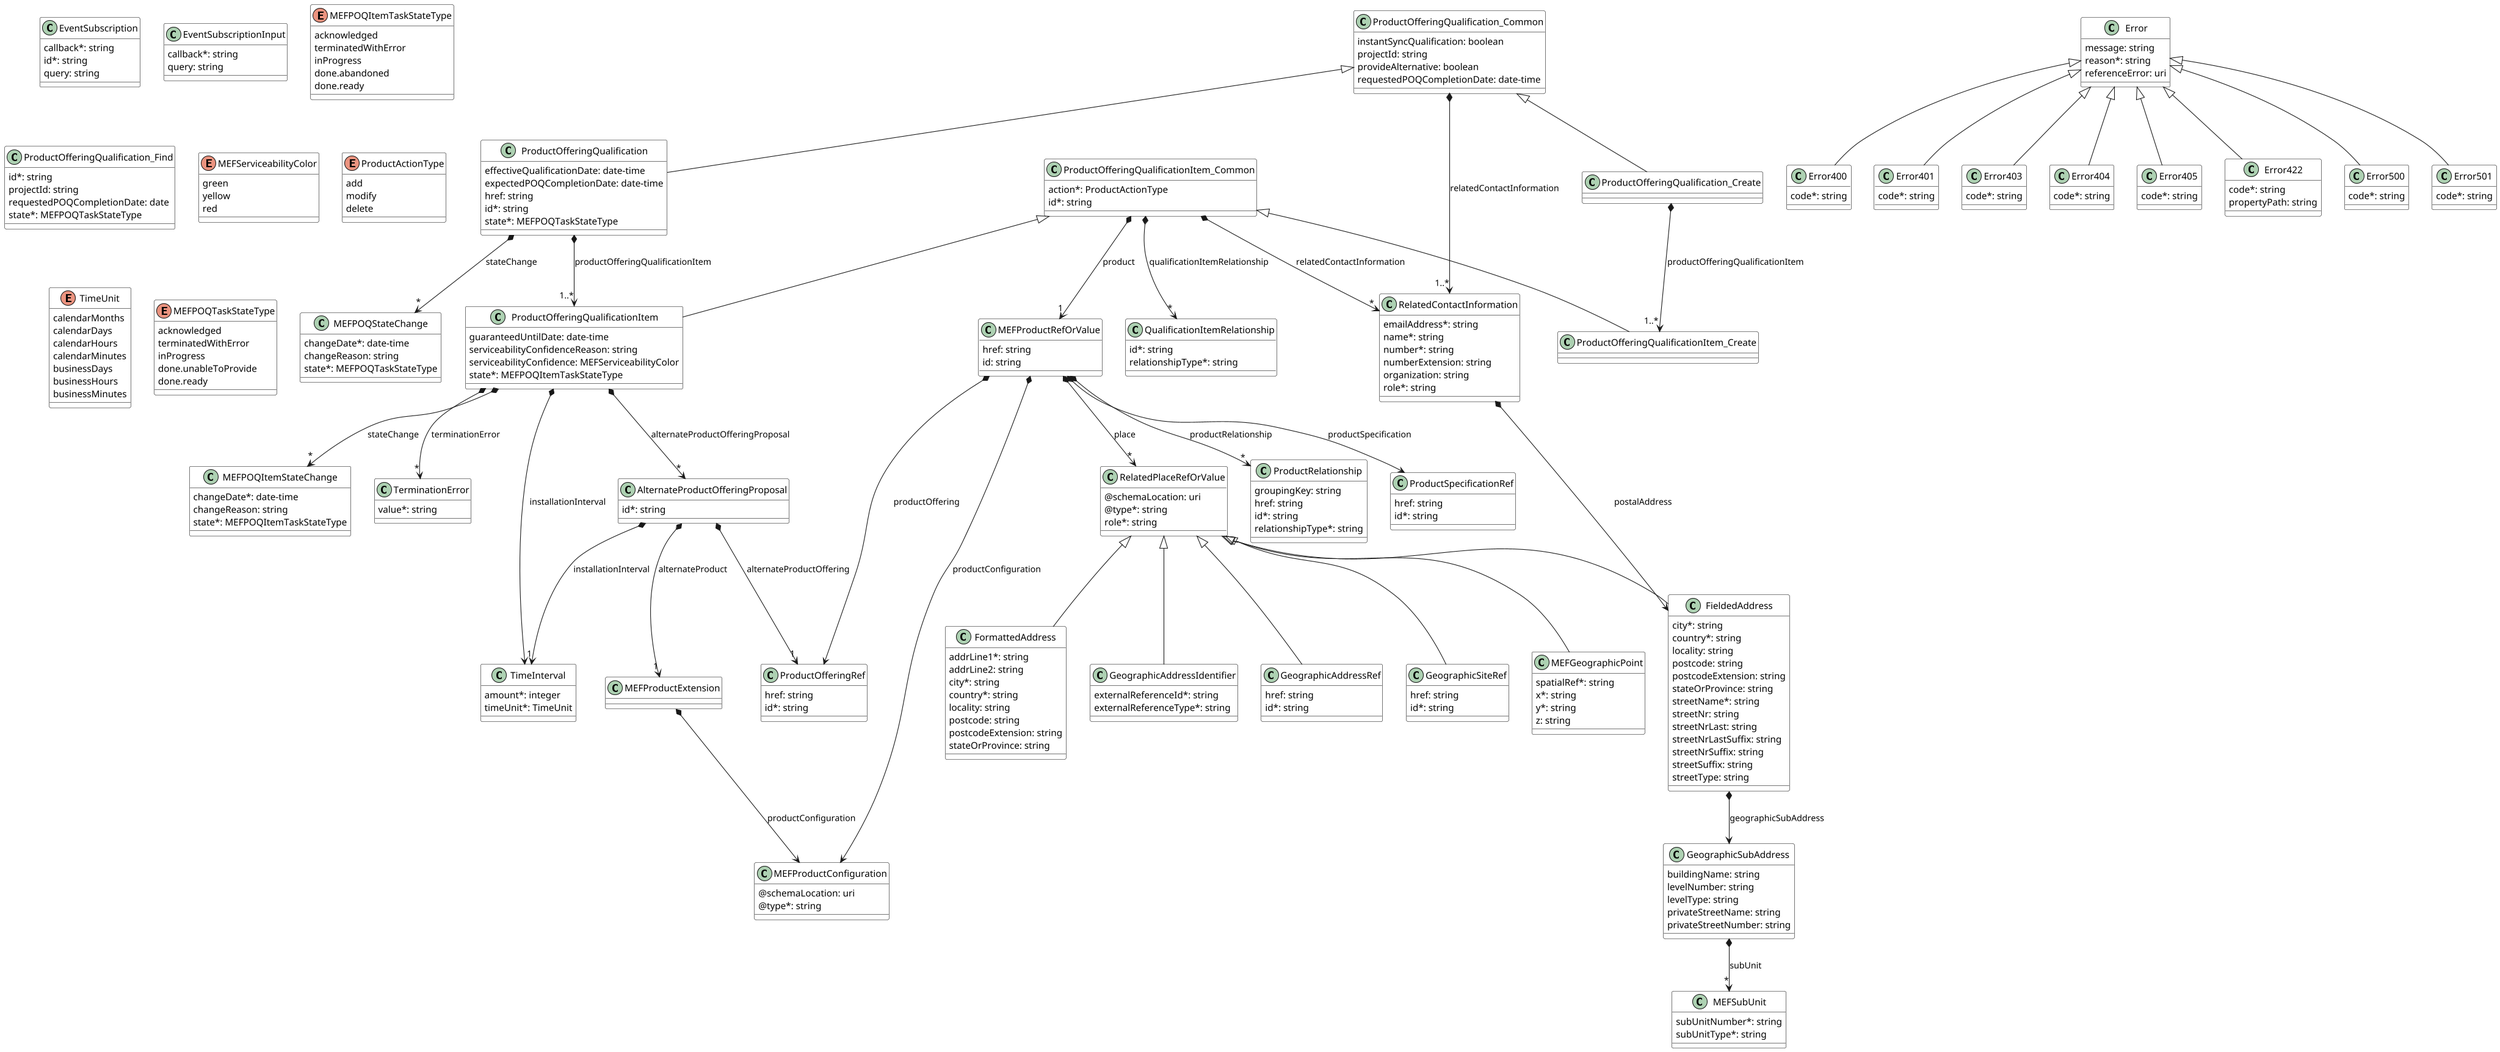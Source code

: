 @startuml
skinparam {
    ClassBackgroundColor White
    ClassBorderColor Black
}
scale 4096 width
class AlternateProductOfferingProposal {

    id*: string 
}

AlternateProductOfferingProposal *-->"1" MEFProductExtension : alternateProduct
AlternateProductOfferingProposal *-->"1" ProductOfferingRef : alternateProductOffering
AlternateProductOfferingProposal *-->"1" TimeInterval : installationInterval


class Error400 {

    code*: string 
}
Error <|-- Error400



class Error401 {

    code*: string 
}
Error <|-- Error401



class Error403 {

    code*: string 
}
Error <|-- Error403



class Error404 {

    code*: string 
}
Error <|-- Error404



class Error405 {

    code*: string 
}
Error <|-- Error405



class Error422 {

    code*: string 
    propertyPath: string 
}
Error <|-- Error422



class Error500 {

    code*: string 
}
Error <|-- Error500



class Error501 {

    code*: string 
}
Error <|-- Error501



class Error {

    message: string 
    reason*: string 
    referenceError: uri 
}



class EventSubscription {

    callback*: string 
    id*: string 
    query: string 
}



class EventSubscriptionInput {

    callback*: string 
    query: string 
}



class FieldedAddress {

    city*: string 
    country*: string 
    locality: string 
    postcode: string 
    postcodeExtension: string 
    stateOrProvince: string 
    streetName*: string 
    streetNr: string 
    streetNrLast: string 
    streetNrLastSuffix: string 
    streetNrSuffix: string 
    streetSuffix: string 
    streetType: string 
}
RelatedPlaceRefOrValue <|-- FieldedAddress

FieldedAddress *--> GeographicSubAddress : geographicSubAddress


class FormattedAddress {

    addrLine1*: string 
    addrLine2: string 
    city*: string 
    country*: string 
    locality: string 
    postcode: string 
    postcodeExtension: string 
    stateOrProvince: string 
}
RelatedPlaceRefOrValue <|-- FormattedAddress



class GeographicAddressIdentifier {

    externalReferenceId*: string 
    externalReferenceType*: string 
}
RelatedPlaceRefOrValue <|-- GeographicAddressIdentifier



class GeographicAddressRef {

    href: string 
    id*: string 
}
RelatedPlaceRefOrValue <|-- GeographicAddressRef



class GeographicSiteRef {

    href: string 
    id*: string 
}
RelatedPlaceRefOrValue <|-- GeographicSiteRef



class GeographicSubAddress {

    buildingName: string 
    levelNumber: string 
    levelType: string 
    privateStreetName: string 
    privateStreetNumber: string 
}

GeographicSubAddress *-->"*" MEFSubUnit : subUnit


class MEFGeographicPoint {

    spatialRef*: string 
    x*: string 
    y*: string 
    z: string 
}
RelatedPlaceRefOrValue <|-- MEFGeographicPoint



class MEFPOQItemStateChange {

    changeDate*: date-time 
    changeReason: string 
    state*: MEFPOQItemTaskStateType 
}



class MEFPOQStateChange {

    changeDate*: date-time 
    changeReason: string 
    state*: MEFPOQTaskStateType 
}



class MEFProductConfiguration {

    @schemaLocation: uri 
    @type*: string 
}



class MEFProductExtension {

}

MEFProductExtension *--> MEFProductConfiguration : productConfiguration


class MEFProductRefOrValue {

    href: string 
    id: string 
}

MEFProductRefOrValue *-->"*" RelatedPlaceRefOrValue : place
MEFProductRefOrValue *--> MEFProductConfiguration : productConfiguration
MEFProductRefOrValue *--> ProductOfferingRef : productOffering
MEFProductRefOrValue *-->"*" ProductRelationship : productRelationship
MEFProductRefOrValue *--> ProductSpecificationRef : productSpecification


class MEFSubUnit {

    subUnitNumber*: string 
    subUnitType*: string 
}



class ProductOfferingQualification {

    effectiveQualificationDate: date-time 
    expectedPOQCompletionDate: date-time 
    href: string 
    id*: string 
    state*: MEFPOQTaskStateType 
}
ProductOfferingQualification_Common <|-- ProductOfferingQualification

ProductOfferingQualification *-->"1..*" ProductOfferingQualificationItem : productOfferingQualificationItem
ProductOfferingQualification *-->"*" MEFPOQStateChange : stateChange


class ProductOfferingQualificationItem {

    guaranteedUntilDate: date-time 
    serviceabilityConfidenceReason: string 
    serviceabilityConfidence: MEFServiceabilityColor 
    state*: MEFPOQItemTaskStateType 
}
ProductOfferingQualificationItem_Common <|-- ProductOfferingQualificationItem

ProductOfferingQualificationItem *-->"*" AlternateProductOfferingProposal : alternateProductOfferingProposal
ProductOfferingQualificationItem *--> TimeInterval : installationInterval
ProductOfferingQualificationItem *-->"*" MEFPOQItemStateChange : stateChange
ProductOfferingQualificationItem *-->"*" TerminationError : terminationError


class ProductOfferingQualificationItem_Create {

}
ProductOfferingQualificationItem_Common <|-- ProductOfferingQualificationItem_Create



class ProductOfferingQualificationItem_Common {

    action*: ProductActionType 
    id*: string 
}

ProductOfferingQualificationItem_Common *-->"1" MEFProductRefOrValue : product
ProductOfferingQualificationItem_Common *-->"*" QualificationItemRelationship : qualificationItemRelationship
ProductOfferingQualificationItem_Common *-->"*" RelatedContactInformation : relatedContactInformation


class ProductOfferingQualification_Create {

}
ProductOfferingQualification_Common <|-- ProductOfferingQualification_Create

ProductOfferingQualification_Create *-->"1..*" ProductOfferingQualificationItem_Create : productOfferingQualificationItem


class ProductOfferingQualification_Common {

    instantSyncQualification: boolean 
    projectId: string 
    provideAlternative: boolean 
    requestedPOQCompletionDate: date-time 
}

ProductOfferingQualification_Common *-->"1..*" RelatedContactInformation : relatedContactInformation


enum MEFPOQItemTaskStateType {

    acknowledged
    terminatedWithError
    inProgress
    done.abandoned
    done.ready
}
class ProductOfferingQualification_Find {

    id*: string 
    projectId: string 
    requestedPOQCompletionDate: date 
    state*: MEFPOQTaskStateType 
}



class ProductOfferingRef {

    href: string 
    id*: string 
}



class ProductRelationship {

    groupingKey: string 
    href: string 
    id*: string 
    relationshipType*: string 
}



class ProductSpecificationRef {

    href: string 
    id*: string 
}



class QualificationItemRelationship {

    id*: string 
    relationshipType*: string 
}



class RelatedContactInformation {

    emailAddress*: string 
    name*: string 
    number*: string 
    numberExtension: string 
    organization: string 
    role*: string 
}

RelatedContactInformation *--> FieldedAddress : postalAddress


class RelatedPlaceRefOrValue {

    @schemaLocation: uri 
    @type*: string 
    role*: string 
}



class TerminationError {

    value*: string 
}



class TimeInterval {

    amount*: integer 
    timeUnit*: TimeUnit 
}



enum MEFServiceabilityColor {

    green
    yellow
    red
}
enum ProductActionType {

    add
    modify
    delete
}
enum TimeUnit {

    calendarMonths
    calendarDays
    calendarHours
    calendarMinutes
    businessDays
    businessHours
    businessMinutes
}
enum MEFPOQTaskStateType {

    acknowledged
    terminatedWithError
    inProgress
    done.unableToProvide
    done.ready
}
@enduml
